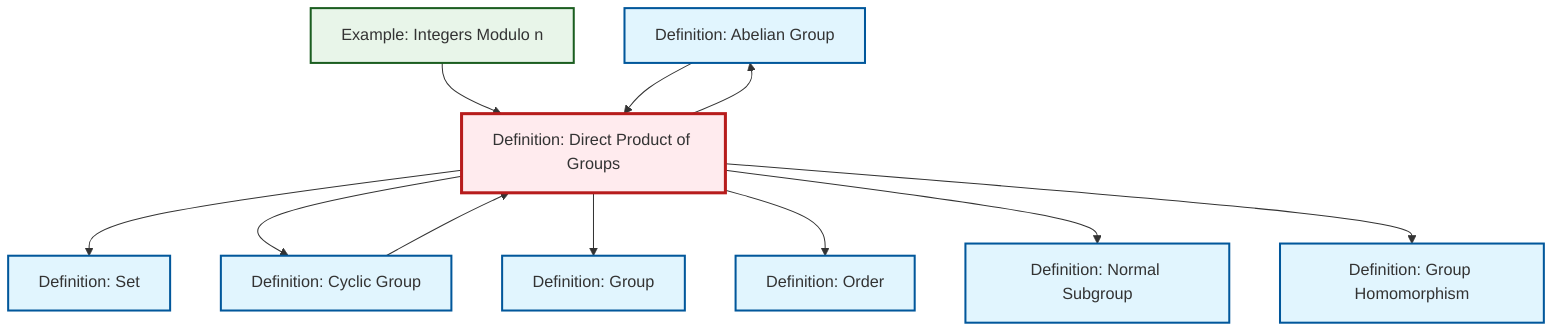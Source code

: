 graph TD
    classDef definition fill:#e1f5fe,stroke:#01579b,stroke-width:2px
    classDef theorem fill:#f3e5f5,stroke:#4a148c,stroke-width:2px
    classDef axiom fill:#fff3e0,stroke:#e65100,stroke-width:2px
    classDef example fill:#e8f5e9,stroke:#1b5e20,stroke-width:2px
    classDef current fill:#ffebee,stroke:#b71c1c,stroke-width:3px
    def-group["Definition: Group"]:::definition
    def-abelian-group["Definition: Abelian Group"]:::definition
    def-direct-product["Definition: Direct Product of Groups"]:::definition
    def-normal-subgroup["Definition: Normal Subgroup"]:::definition
    ex-quotient-integers-mod-n["Example: Integers Modulo n"]:::example
    def-homomorphism["Definition: Group Homomorphism"]:::definition
    def-set["Definition: Set"]:::definition
    def-order["Definition: Order"]:::definition
    def-cyclic-group["Definition: Cyclic Group"]:::definition
    def-direct-product --> def-set
    def-direct-product --> def-cyclic-group
    ex-quotient-integers-mod-n --> def-direct-product
    def-direct-product --> def-abelian-group
    def-abelian-group --> def-direct-product
    def-direct-product --> def-group
    def-cyclic-group --> def-direct-product
    def-direct-product --> def-order
    def-direct-product --> def-normal-subgroup
    def-direct-product --> def-homomorphism
    class def-direct-product current